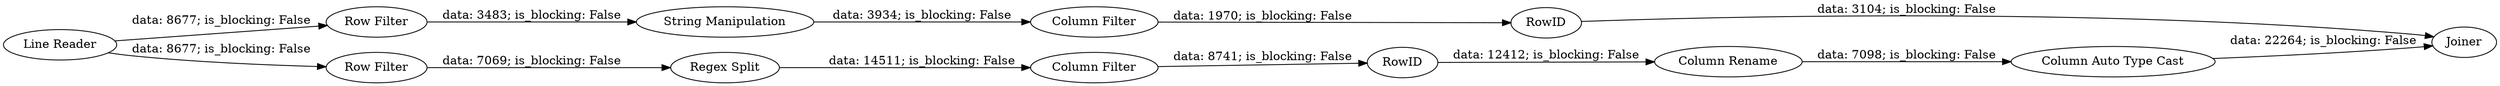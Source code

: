 digraph {
	"-8312810166887744609_2" [label="Row Filter"]
	"-8312810166887744609_4" [label="Row Filter"]
	"-8312810166887744609_7" [label=RowID]
	"-8312810166887744609_1" [label="Line Reader"]
	"-8312810166887744609_13" [label="Column Auto Type Cast"]
	"-8312810166887744609_9" [label="Column Rename"]
	"-8312810166887744609_12" [label=Joiner]
	"-8312810166887744609_11" [label="Column Filter"]
	"-8312810166887744609_14" [label="String Manipulation"]
	"-8312810166887744609_10" [label="Column Filter"]
	"-8312810166887744609_6" [label=RowID]
	"-8312810166887744609_5" [label="Regex Split"]
	"-8312810166887744609_1" -> "-8312810166887744609_2" [label="data: 8677; is_blocking: False"]
	"-8312810166887744609_13" -> "-8312810166887744609_12" [label="data: 22264; is_blocking: False"]
	"-8312810166887744609_7" -> "-8312810166887744609_9" [label="data: 12412; is_blocking: False"]
	"-8312810166887744609_1" -> "-8312810166887744609_4" [label="data: 8677; is_blocking: False"]
	"-8312810166887744609_9" -> "-8312810166887744609_13" [label="data: 7098; is_blocking: False"]
	"-8312810166887744609_10" -> "-8312810166887744609_6" [label="data: 1970; is_blocking: False"]
	"-8312810166887744609_2" -> "-8312810166887744609_14" [label="data: 3483; is_blocking: False"]
	"-8312810166887744609_14" -> "-8312810166887744609_10" [label="data: 3934; is_blocking: False"]
	"-8312810166887744609_4" -> "-8312810166887744609_5" [label="data: 7069; is_blocking: False"]
	"-8312810166887744609_6" -> "-8312810166887744609_12" [label="data: 3104; is_blocking: False"]
	"-8312810166887744609_11" -> "-8312810166887744609_7" [label="data: 8741; is_blocking: False"]
	"-8312810166887744609_5" -> "-8312810166887744609_11" [label="data: 14511; is_blocking: False"]
	rankdir=LR
}
